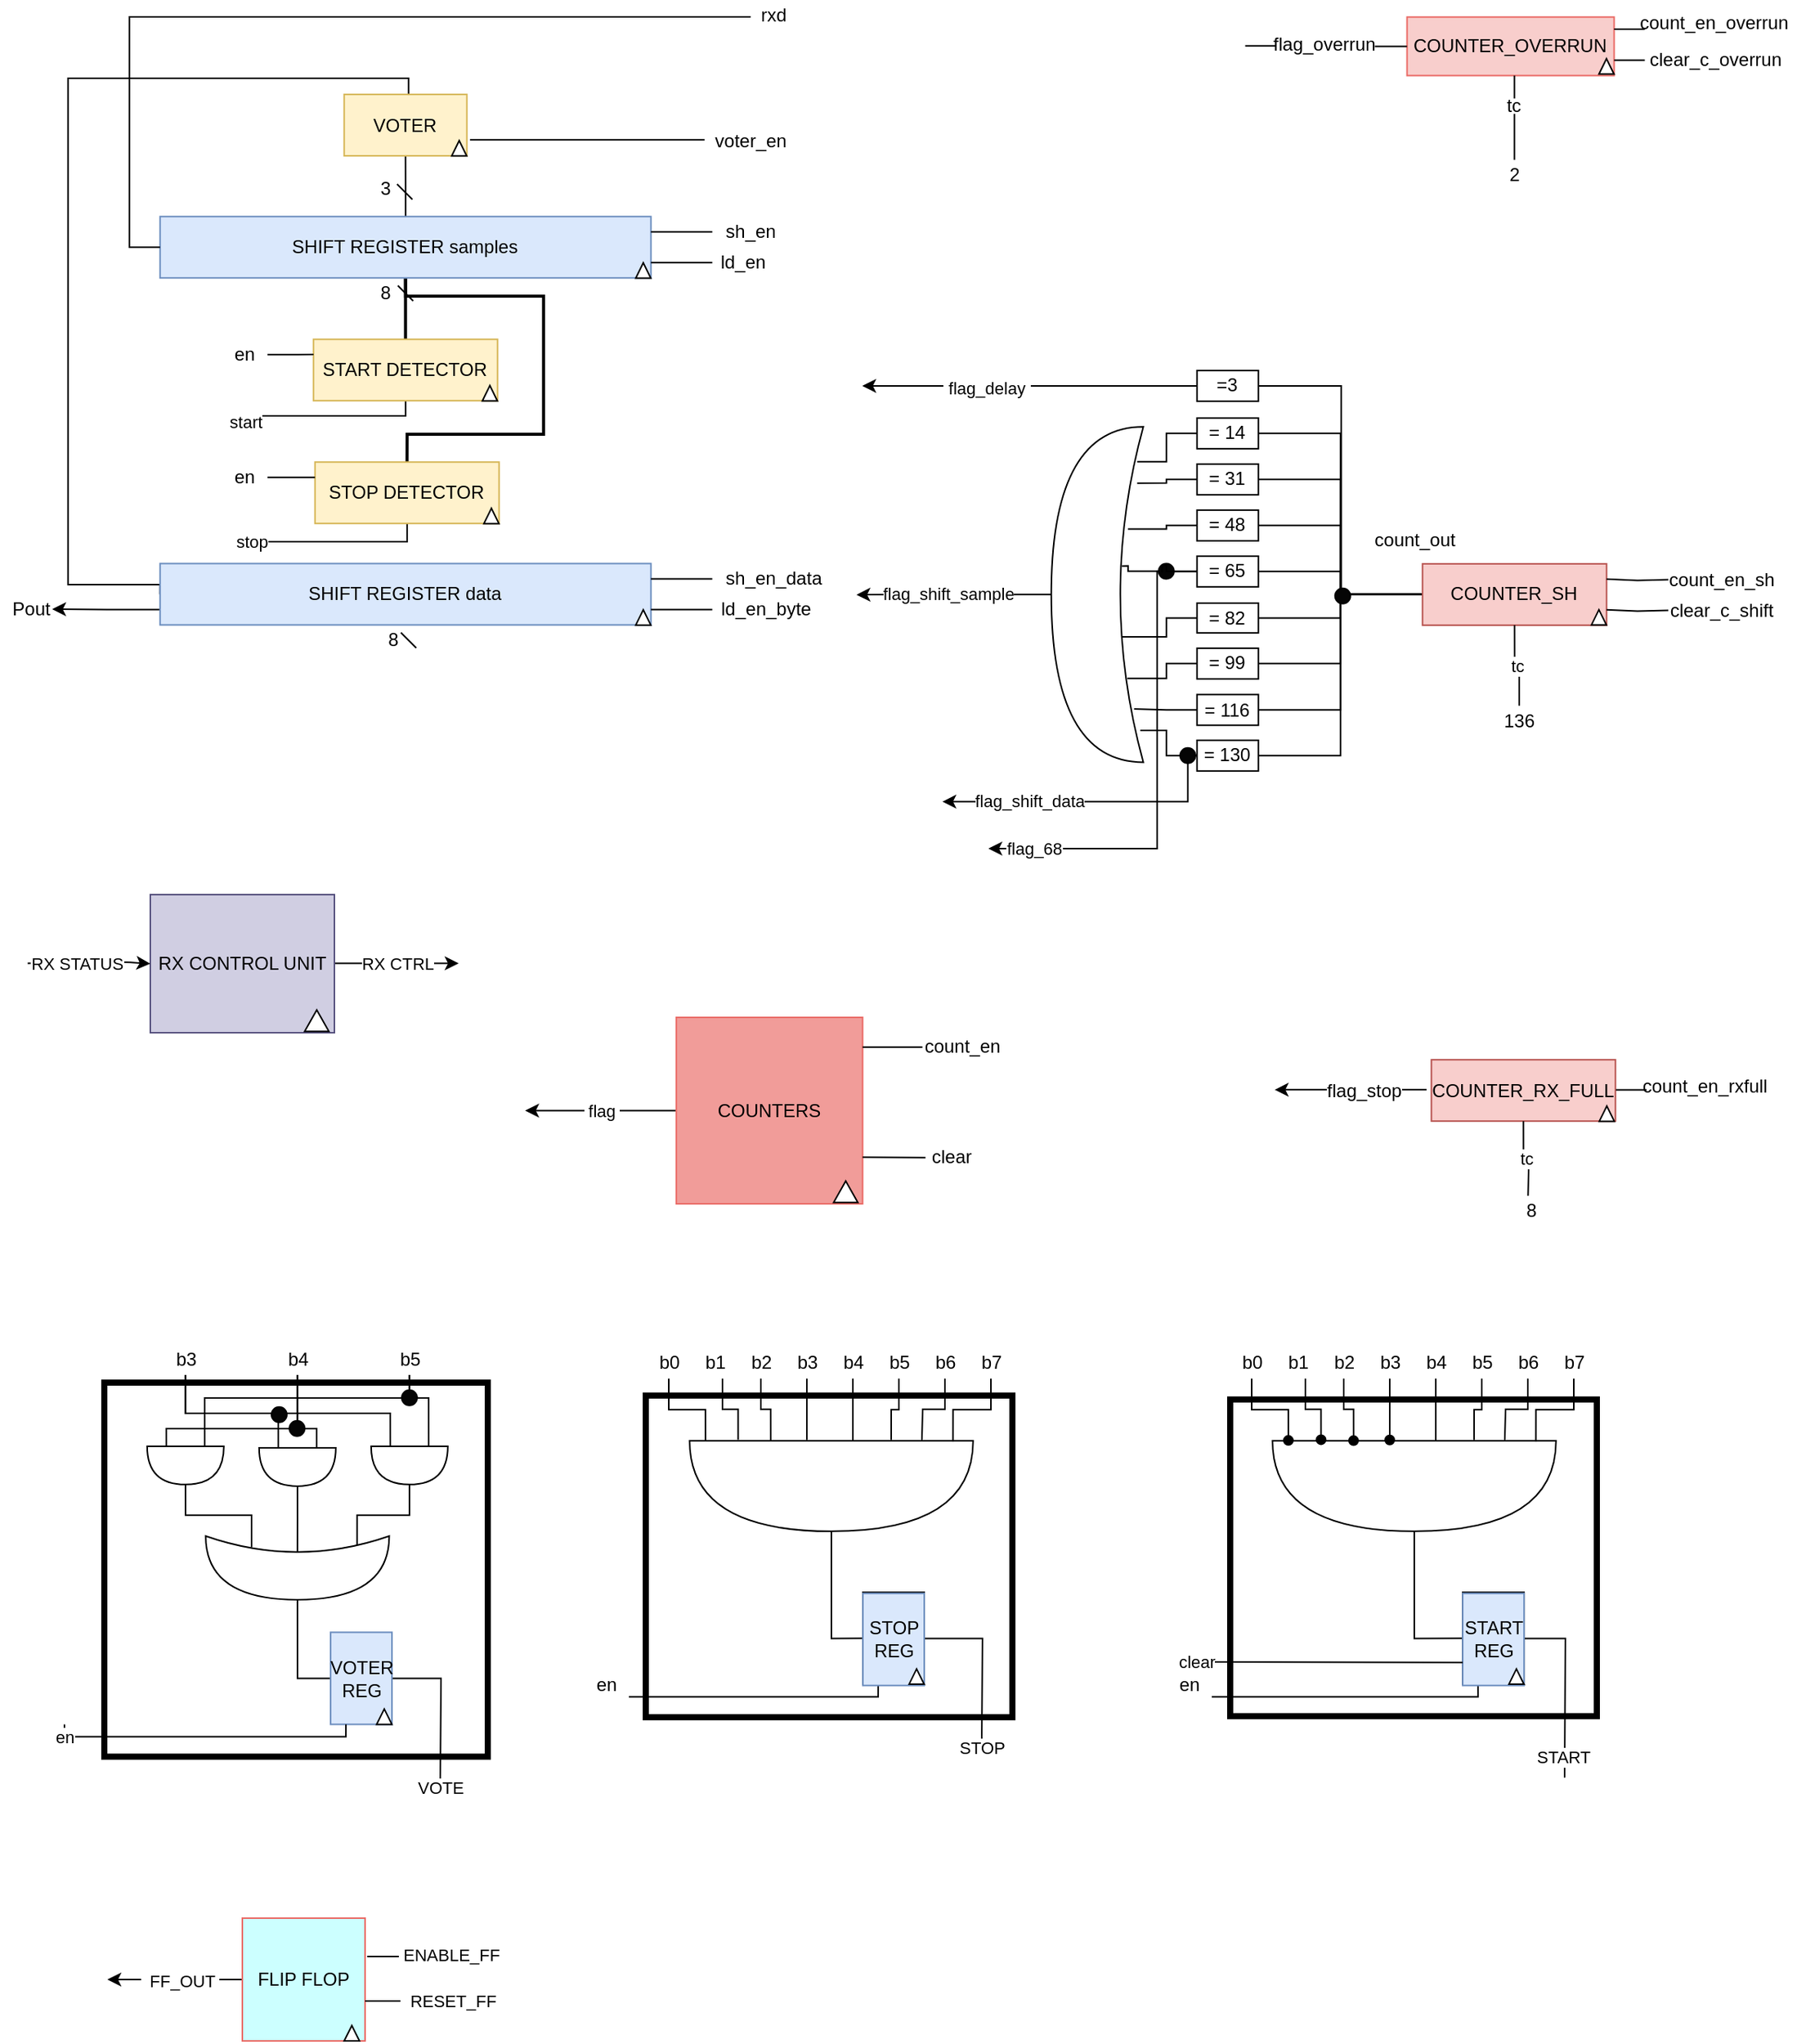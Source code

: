 <mxfile version="14.2.9" type="device"><diagram id="S4fYWXtu835OQgn1I5YK" name="Page-1"><mxGraphModel dx="1174" dy="484" grid="0" gridSize="10" guides="1" tooltips="1" connect="1" arrows="1" fold="1" page="1" pageScale="1" pageWidth="1169" pageHeight="827" math="0" shadow="0"><root><mxCell id="0"/><mxCell id="1" parent="0"/><mxCell id="RHRKbL2DitLfpEAMd2Nn-12" style="edgeStyle=orthogonalEdgeStyle;rounded=0;orthogonalLoop=1;jettySize=auto;html=1;exitX=0.5;exitY=1;exitDx=0;exitDy=0;entryX=0.5;entryY=0;entryDx=0;entryDy=0;endArrow=none;endFill=0;strokeWidth=2;" parent="1" source="EzJb_2AODaSsY35CWrnH-1" target="crs3VVtKYW3oaejAtJkh-16" edge="1"><mxGeometry relative="1" as="geometry"/></mxCell><mxCell id="RHRKbL2DitLfpEAMd2Nn-70" style="edgeStyle=orthogonalEdgeStyle;rounded=0;orthogonalLoop=1;jettySize=auto;html=1;entryX=0.5;entryY=1;entryDx=0;entryDy=0;endArrow=none;endFill=0;" parent="1" source="EzJb_2AODaSsY35CWrnH-1" target="UPPR47DDisOAXcnvOgVC-14" edge="1"><mxGeometry relative="1" as="geometry"/></mxCell><mxCell id="RHRKbL2DitLfpEAMd2Nn-118" style="edgeStyle=orthogonalEdgeStyle;rounded=0;orthogonalLoop=1;jettySize=auto;html=1;endArrow=none;endFill=0;exitX=0.5;exitY=1;exitDx=0;exitDy=0;entryX=0.5;entryY=0;entryDx=0;entryDy=0;strokeWidth=2;" parent="1" source="EzJb_2AODaSsY35CWrnH-1" target="RHRKbL2DitLfpEAMd2Nn-113" edge="1"><mxGeometry relative="1" as="geometry"><Array as="points"><mxPoint x="264.35" y="197"/><mxPoint x="354.35" y="197"/><mxPoint x="354.35" y="287"/><mxPoint x="265.35" y="287"/></Array></mxGeometry></mxCell><mxCell id="EzJb_2AODaSsY35CWrnH-1" value="SHIFT REGISTER samples" style="rounded=0;whiteSpace=wrap;html=1;fillColor=#dae8fc;strokeColor=#6c8ebf;" parent="1" vertex="1"><mxGeometry x="104.35" y="145.13" width="320" height="40" as="geometry"/></mxCell><mxCell id="RHRKbL2DitLfpEAMd2Nn-50" style="edgeStyle=orthogonalEdgeStyle;rounded=0;orthogonalLoop=1;jettySize=auto;html=1;entryX=1;entryY=0.5;entryDx=0;entryDy=0;endArrow=none;endFill=0;" parent="1" source="EzJb_2AODaSsY35CWrnH-27" target="EzJb_2AODaSsY35CWrnH-49" edge="1"><mxGeometry relative="1" as="geometry"/></mxCell><mxCell id="RHRKbL2DitLfpEAMd2Nn-55" style="edgeStyle=orthogonalEdgeStyle;rounded=0;orthogonalLoop=1;jettySize=auto;html=1;entryX=1;entryY=0.5;entryDx=0;entryDy=0;endArrow=none;endFill=0;" parent="1" source="EzJb_2AODaSsY35CWrnH-27" target="crs3VVtKYW3oaejAtJkh-29" edge="1"><mxGeometry relative="1" as="geometry"/></mxCell><mxCell id="RHRKbL2DitLfpEAMd2Nn-56" style="edgeStyle=orthogonalEdgeStyle;rounded=0;orthogonalLoop=1;jettySize=auto;html=1;entryX=1;entryY=0.5;entryDx=0;entryDy=0;endArrow=none;endFill=0;" parent="1" source="EzJb_2AODaSsY35CWrnH-27" target="UPPR47DDisOAXcnvOgVC-4" edge="1"><mxGeometry relative="1" as="geometry"/></mxCell><mxCell id="RHRKbL2DitLfpEAMd2Nn-57" style="edgeStyle=orthogonalEdgeStyle;rounded=0;orthogonalLoop=1;jettySize=auto;html=1;entryX=1;entryY=0.5;entryDx=0;entryDy=0;endArrow=none;endFill=0;" parent="1" source="EzJb_2AODaSsY35CWrnH-27" target="UPPR47DDisOAXcnvOgVC-6" edge="1"><mxGeometry relative="1" as="geometry"/></mxCell><mxCell id="RHRKbL2DitLfpEAMd2Nn-58" style="edgeStyle=orthogonalEdgeStyle;rounded=0;orthogonalLoop=1;jettySize=auto;html=1;entryX=1;entryY=0.5;entryDx=0;entryDy=0;endArrow=none;endFill=0;" parent="1" source="EzJb_2AODaSsY35CWrnH-27" target="RHRKbL2DitLfpEAMd2Nn-46" edge="1"><mxGeometry relative="1" as="geometry"/></mxCell><mxCell id="RHRKbL2DitLfpEAMd2Nn-59" style="edgeStyle=orthogonalEdgeStyle;rounded=0;orthogonalLoop=1;jettySize=auto;html=1;entryX=1;entryY=0.5;entryDx=0;entryDy=0;endArrow=none;endFill=0;" parent="1" source="EzJb_2AODaSsY35CWrnH-27" target="RHRKbL2DitLfpEAMd2Nn-47" edge="1"><mxGeometry relative="1" as="geometry"/></mxCell><mxCell id="RHRKbL2DitLfpEAMd2Nn-60" style="edgeStyle=orthogonalEdgeStyle;rounded=0;orthogonalLoop=1;jettySize=auto;html=1;entryX=1;entryY=0.5;entryDx=0;entryDy=0;endArrow=none;endFill=0;" parent="1" source="EzJb_2AODaSsY35CWrnH-27" target="RHRKbL2DitLfpEAMd2Nn-48" edge="1"><mxGeometry relative="1" as="geometry"/></mxCell><mxCell id="RHRKbL2DitLfpEAMd2Nn-61" style="edgeStyle=orthogonalEdgeStyle;rounded=0;orthogonalLoop=1;jettySize=auto;html=1;entryX=1;entryY=0.5;entryDx=0;entryDy=0;endArrow=none;endFill=0;" parent="1" source="EzJb_2AODaSsY35CWrnH-27" target="RHRKbL2DitLfpEAMd2Nn-49" edge="1"><mxGeometry relative="1" as="geometry"/></mxCell><mxCell id="kdZpu3k1iI1M9sDf4QP8-43" style="edgeStyle=orthogonalEdgeStyle;rounded=0;orthogonalLoop=1;jettySize=auto;html=1;exitX=0;exitY=0.5;exitDx=0;exitDy=0;endArrow=none;entryX=1;entryY=0.5;entryDx=0;entryDy=0;" parent="1" source="EzJb_2AODaSsY35CWrnH-27" target="kdZpu3k1iI1M9sDf4QP8-45" edge="1"><mxGeometry relative="1" as="geometry"><mxPoint x="840.35" y="254.45" as="targetPoint"/><Array as="points"><mxPoint x="874.35" y="391.45"/><mxPoint x="874.35" y="255.45"/></Array></mxGeometry></mxCell><mxCell id="EzJb_2AODaSsY35CWrnH-27" value="COUNTER_SH" style="rounded=0;whiteSpace=wrap;html=1;fillColor=#f8cecc;strokeColor=#b85450;" parent="1" vertex="1"><mxGeometry x="927.35" y="371.42" width="120" height="40" as="geometry"/></mxCell><mxCell id="wujRa81Mza8_L-a6n5G7-14" style="edgeStyle=orthogonalEdgeStyle;rounded=0;orthogonalLoop=1;jettySize=auto;html=1;entryX=0.067;entryY=0.896;entryDx=0;entryDy=0;entryPerimeter=0;endArrow=none;endFill=0;" parent="1" source="EzJb_2AODaSsY35CWrnH-49" target="wujRa81Mza8_L-a6n5G7-1" edge="1"><mxGeometry relative="1" as="geometry"/></mxCell><mxCell id="EzJb_2AODaSsY35CWrnH-49" value="= 14" style="rounded=0;whiteSpace=wrap;html=1;" parent="1" vertex="1"><mxGeometry x="780.35" y="276.42" width="40" height="20" as="geometry"/></mxCell><mxCell id="wujRa81Mza8_L-a6n5G7-9" style="edgeStyle=orthogonalEdgeStyle;rounded=0;orthogonalLoop=1;jettySize=auto;html=1;endArrow=none;endFill=0;" parent="1" source="crs3VVtKYW3oaejAtJkh-16" edge="1"><mxGeometry relative="1" as="geometry"><mxPoint x="154.35" y="275" as="targetPoint"/><Array as="points"><mxPoint x="264.35" y="275"/></Array></mxGeometry></mxCell><mxCell id="wujRa81Mza8_L-a6n5G7-13" value="start" style="edgeLabel;html=1;align=center;verticalAlign=middle;resizable=0;points=[];" parent="wujRa81Mza8_L-a6n5G7-9" vertex="1" connectable="0"><mxGeometry x="0.248" y="4" relative="1" as="geometry"><mxPoint x="-39.87" as="offset"/></mxGeometry></mxCell><mxCell id="crs3VVtKYW3oaejAtJkh-16" value="START DETECTOR" style="rounded=0;whiteSpace=wrap;html=1;fillColor=#fff2cc;strokeColor=#d6b656;" parent="1" vertex="1"><mxGeometry x="204.35" y="225.13" width="120" height="40" as="geometry"/></mxCell><mxCell id="wujRa81Mza8_L-a6n5G7-22" style="edgeStyle=orthogonalEdgeStyle;rounded=0;orthogonalLoop=1;jettySize=auto;html=1;entryX=0.067;entryY=0.832;entryDx=0;entryDy=0;entryPerimeter=0;endArrow=none;endFill=0;" parent="1" source="crs3VVtKYW3oaejAtJkh-29" target="wujRa81Mza8_L-a6n5G7-1" edge="1"><mxGeometry relative="1" as="geometry"/></mxCell><mxCell id="crs3VVtKYW3oaejAtJkh-29" value="= 31" style="rounded=0;whiteSpace=wrap;html=1;" parent="1" vertex="1"><mxGeometry x="780.35" y="306.42" width="40" height="20" as="geometry"/></mxCell><mxCell id="wujRa81Mza8_L-a6n5G7-23" style="edgeStyle=orthogonalEdgeStyle;rounded=0;orthogonalLoop=1;jettySize=auto;html=1;entryX=0.167;entryY=0.695;entryDx=0;entryDy=0;entryPerimeter=0;endArrow=none;endFill=0;" parent="1" source="UPPR47DDisOAXcnvOgVC-4" target="wujRa81Mza8_L-a6n5G7-1" edge="1"><mxGeometry relative="1" as="geometry"/></mxCell><mxCell id="UPPR47DDisOAXcnvOgVC-4" value="= 48" style="rounded=0;whiteSpace=wrap;html=1;" parent="1" vertex="1"><mxGeometry x="780.35" y="336.42" width="40" height="20" as="geometry"/></mxCell><mxCell id="wujRa81Mza8_L-a6n5G7-24" style="edgeStyle=orthogonalEdgeStyle;rounded=0;orthogonalLoop=1;jettySize=auto;html=1;entryX=0.233;entryY=0.585;entryDx=0;entryDy=0;entryPerimeter=0;endArrow=none;endFill=0;" parent="1" source="L7aabip-E4mEwhnxGkzP-7" target="wujRa81Mza8_L-a6n5G7-1" edge="1"><mxGeometry relative="1" as="geometry"><Array as="points"/></mxGeometry></mxCell><mxCell id="L7aabip-E4mEwhnxGkzP-6" value="flag_68" style="edgeStyle=orthogonalEdgeStyle;rounded=0;orthogonalLoop=1;jettySize=auto;html=1;" parent="1" source="UPPR47DDisOAXcnvOgVC-6" edge="1"><mxGeometry x="0.81" relative="1" as="geometry"><mxPoint x="644.35" y="556.976" as="targetPoint"/><Array as="points"><mxPoint x="754.35" y="376.42"/><mxPoint x="754.35" y="557.42"/></Array><mxPoint as="offset"/></mxGeometry></mxCell><mxCell id="UPPR47DDisOAXcnvOgVC-6" value="= 65" style="rounded=0;whiteSpace=wrap;html=1;" parent="1" vertex="1"><mxGeometry x="780.35" y="366.42" width="40" height="20" as="geometry"/></mxCell><mxCell id="RHRKbL2DitLfpEAMd2Nn-13" style="edgeStyle=orthogonalEdgeStyle;rounded=0;orthogonalLoop=1;jettySize=auto;html=1;entryX=0;entryY=0.5;entryDx=0;entryDy=0;endArrow=none;endFill=0;" parent="1" source="UPPR47DDisOAXcnvOgVC-14" target="UPPR47DDisOAXcnvOgVC-20" edge="1"><mxGeometry relative="1" as="geometry"><Array as="points"><mxPoint x="266.35" y="55"/><mxPoint x="44.35" y="55"/><mxPoint x="44.35" y="385"/></Array></mxGeometry></mxCell><mxCell id="UPPR47DDisOAXcnvOgVC-14" value="VOTER" style="rounded=0;whiteSpace=wrap;html=1;fillColor=#fff2cc;strokeColor=#d6b656;" parent="1" vertex="1"><mxGeometry x="224.35" y="65.55" width="80" height="40" as="geometry"/></mxCell><mxCell id="kdZpu3k1iI1M9sDf4QP8-35" style="edgeStyle=orthogonalEdgeStyle;rounded=0;orthogonalLoop=1;jettySize=auto;html=1;exitX=0;exitY=0.75;exitDx=0;exitDy=0;" parent="1" source="UPPR47DDisOAXcnvOgVC-20" edge="1"><mxGeometry relative="1" as="geometry"><mxPoint x="34" y="401" as="targetPoint"/></mxGeometry></mxCell><mxCell id="UPPR47DDisOAXcnvOgVC-20" value="SHIFT REGISTER data" style="rounded=0;whiteSpace=wrap;html=1;fillColor=#dae8fc;strokeColor=#6c8ebf;" parent="1" vertex="1"><mxGeometry x="104.35" y="371.24" width="320" height="40" as="geometry"/></mxCell><mxCell id="UPPR47DDisOAXcnvOgVC-36" value="Pout" style="text;html=1;align=center;verticalAlign=middle;resizable=0;points=[];autosize=1;" parent="1" vertex="1"><mxGeometry y="391.09" width="40" height="20" as="geometry"/></mxCell><mxCell id="RHRKbL2DitLfpEAMd2Nn-26" style="edgeStyle=orthogonalEdgeStyle;rounded=0;orthogonalLoop=1;jettySize=auto;html=1;entryX=0;entryY=0.5;entryDx=0;entryDy=0;endArrow=none;endFill=0;" parent="1" target="EzJb_2AODaSsY35CWrnH-1" edge="1"><mxGeometry relative="1" as="geometry"><Array as="points"><mxPoint x="84.35" y="15"/><mxPoint x="84.35" y="165"/></Array><mxPoint x="489.35" y="15" as="sourcePoint"/></mxGeometry></mxCell><mxCell id="UPPR47DDisOAXcnvOgVC-39" value="rxd" style="text;html=1;align=center;verticalAlign=middle;resizable=0;points=[];autosize=1;" parent="1" vertex="1"><mxGeometry x="489.35" y="4" width="30" height="20" as="geometry"/></mxCell><mxCell id="nKllNJIWQF2YU-FmXI6r-7" value="COUNTER_RX_FULL" style="rounded=0;whiteSpace=wrap;html=1;fillColor=#f8cecc;strokeColor=#b85450;" parent="1" vertex="1"><mxGeometry x="933.16" y="694.6" width="120" height="40" as="geometry"/></mxCell><mxCell id="RHRKbL2DitLfpEAMd2Nn-6" style="edgeStyle=orthogonalEdgeStyle;rounded=0;orthogonalLoop=1;jettySize=auto;html=1;endArrow=none;endFill=0;" parent="1" source="RHRKbL2DitLfpEAMd2Nn-5" edge="1"><mxGeometry relative="1" as="geometry"><mxPoint x="306.35" y="95.13" as="targetPoint"/><Array as="points"><mxPoint x="306.35" y="95.13"/></Array></mxGeometry></mxCell><mxCell id="RHRKbL2DitLfpEAMd2Nn-5" value="voter_en" style="text;html=1;align=center;verticalAlign=middle;resizable=0;points=[];autosize=1;" parent="1" vertex="1"><mxGeometry x="459.35" y="85.55" width="60" height="20" as="geometry"/></mxCell><mxCell id="RHRKbL2DitLfpEAMd2Nn-19" style="edgeStyle=orthogonalEdgeStyle;rounded=0;orthogonalLoop=1;jettySize=auto;html=1;entryX=1;entryY=0.75;entryDx=0;entryDy=0;endArrow=none;endFill=0;" parent="1" source="RHRKbL2DitLfpEAMd2Nn-15" target="EzJb_2AODaSsY35CWrnH-1" edge="1"><mxGeometry relative="1" as="geometry"/></mxCell><mxCell id="RHRKbL2DitLfpEAMd2Nn-15" value="ld_en" style="text;html=1;align=center;verticalAlign=middle;resizable=0;points=[];autosize=1;" parent="1" vertex="1"><mxGeometry x="464.35" y="165.13" width="40" height="20" as="geometry"/></mxCell><mxCell id="RHRKbL2DitLfpEAMd2Nn-24" style="edgeStyle=orthogonalEdgeStyle;rounded=0;orthogonalLoop=1;jettySize=auto;html=1;entryX=1;entryY=0.25;entryDx=0;entryDy=0;endArrow=none;endFill=0;" parent="1" source="RHRKbL2DitLfpEAMd2Nn-22" target="EzJb_2AODaSsY35CWrnH-1" edge="1"><mxGeometry relative="1" as="geometry"/></mxCell><mxCell id="RHRKbL2DitLfpEAMd2Nn-22" value="sh_en" style="text;html=1;align=center;verticalAlign=middle;resizable=0;points=[];autosize=1;" parent="1" vertex="1"><mxGeometry x="464.35" y="145.13" width="50" height="20" as="geometry"/></mxCell><mxCell id="RHRKbL2DitLfpEAMd2Nn-110" style="edgeStyle=orthogonalEdgeStyle;rounded=0;orthogonalLoop=1;jettySize=auto;html=1;entryX=1;entryY=0.25;entryDx=0;entryDy=0;endArrow=none;endFill=0;" parent="1" target="EzJb_2AODaSsY35CWrnH-27" edge="1"><mxGeometry relative="1" as="geometry"><mxPoint x="1087.63" y="381.766" as="sourcePoint"/></mxGeometry></mxCell><mxCell id="RHRKbL2DitLfpEAMd2Nn-27" value="count_en_sh" style="text;html=1;align=center;verticalAlign=middle;resizable=0;points=[];autosize=1;" parent="1" vertex="1"><mxGeometry x="1082.35" y="371.59" width="80" height="20" as="geometry"/></mxCell><mxCell id="RHRKbL2DitLfpEAMd2Nn-109" style="edgeStyle=orthogonalEdgeStyle;rounded=0;orthogonalLoop=1;jettySize=auto;html=1;entryX=1;entryY=0.75;entryDx=0;entryDy=0;endArrow=none;endFill=0;" parent="1" target="EzJb_2AODaSsY35CWrnH-27" edge="1"><mxGeometry relative="1" as="geometry"><mxPoint x="1087.63" y="401.766" as="sourcePoint"/></mxGeometry></mxCell><mxCell id="RHRKbL2DitLfpEAMd2Nn-28" value="clear_c_shift" style="text;html=1;align=center;verticalAlign=middle;resizable=0;points=[];autosize=1;" parent="1" vertex="1"><mxGeometry x="1082.35" y="391.59" width="80" height="20" as="geometry"/></mxCell><mxCell id="RHRKbL2DitLfpEAMd2Nn-43" style="edgeStyle=orthogonalEdgeStyle;rounded=0;orthogonalLoop=1;jettySize=auto;html=1;entryX=1;entryY=0.75;entryDx=0;entryDy=0;endArrow=none;endFill=0;" parent="1" source="RHRKbL2DitLfpEAMd2Nn-31" target="UPPR47DDisOAXcnvOgVC-20" edge="1"><mxGeometry relative="1" as="geometry"/></mxCell><mxCell id="RHRKbL2DitLfpEAMd2Nn-31" value="ld_en_byte" style="text;html=1;align=center;verticalAlign=middle;resizable=0;points=[];autosize=1;" parent="1" vertex="1"><mxGeometry x="464.35" y="391.24" width="70" height="20" as="geometry"/></mxCell><mxCell id="RHRKbL2DitLfpEAMd2Nn-42" style="edgeStyle=orthogonalEdgeStyle;rounded=0;orthogonalLoop=1;jettySize=auto;html=1;entryX=1;entryY=0.25;entryDx=0;entryDy=0;endArrow=none;endFill=0;" parent="1" source="RHRKbL2DitLfpEAMd2Nn-32" target="UPPR47DDisOAXcnvOgVC-20" edge="1"><mxGeometry relative="1" as="geometry"/></mxCell><mxCell id="RHRKbL2DitLfpEAMd2Nn-32" value="sh_en_data" style="text;html=1;align=center;verticalAlign=middle;resizable=0;points=[];autosize=1;" parent="1" vertex="1"><mxGeometry x="464.35" y="371.24" width="80" height="20" as="geometry"/></mxCell><mxCell id="RHRKbL2DitLfpEAMd2Nn-36" value="" style="triangle;whiteSpace=wrap;html=1;rotation=-90;" parent="1" vertex="1"><mxGeometry x="414.38" y="175.34" width="9.97" height="9.79" as="geometry"/></mxCell><mxCell id="RHRKbL2DitLfpEAMd2Nn-38" value="" style="triangle;whiteSpace=wrap;html=1;rotation=-90;" parent="1" vertex="1"><mxGeometry x="294.38" y="95.76" width="9.97" height="9.79" as="geometry"/></mxCell><mxCell id="RHRKbL2DitLfpEAMd2Nn-39" value="" style="triangle;whiteSpace=wrap;html=1;rotation=-90;" parent="1" vertex="1"><mxGeometry x="414.38" y="401.45" width="9.97" height="9.79" as="geometry"/></mxCell><mxCell id="RHRKbL2DitLfpEAMd2Nn-40" value="" style="triangle;whiteSpace=wrap;html=1;rotation=-90;" parent="1" vertex="1"><mxGeometry x="1037.38" y="401.42" width="9.97" height="9.79" as="geometry"/></mxCell><mxCell id="RHRKbL2DitLfpEAMd2Nn-41" value="" style="triangle;whiteSpace=wrap;html=1;rotation=-90;" parent="1" vertex="1"><mxGeometry x="1042.53" y="724.81" width="9.97" height="9.79" as="geometry"/></mxCell><mxCell id="wujRa81Mza8_L-a6n5G7-28" style="edgeStyle=orthogonalEdgeStyle;rounded=0;orthogonalLoop=1;jettySize=auto;html=1;entryX=0.233;entryY=0.374;entryDx=0;entryDy=0;entryPerimeter=0;endArrow=none;endFill=0;" parent="1" source="RHRKbL2DitLfpEAMd2Nn-46" target="wujRa81Mza8_L-a6n5G7-1" edge="1"><mxGeometry relative="1" as="geometry"/></mxCell><mxCell id="RHRKbL2DitLfpEAMd2Nn-46" value="= 82" style="rounded=0;whiteSpace=wrap;html=1;" parent="1" vertex="1"><mxGeometry x="780.35" y="397.05" width="40" height="19.37" as="geometry"/></mxCell><mxCell id="wujRa81Mza8_L-a6n5G7-27" style="edgeStyle=orthogonalEdgeStyle;rounded=0;orthogonalLoop=1;jettySize=auto;html=1;entryX=0.175;entryY=0.25;entryDx=0;entryDy=0;entryPerimeter=0;endArrow=none;endFill=0;" parent="1" source="RHRKbL2DitLfpEAMd2Nn-47" target="wujRa81Mza8_L-a6n5G7-1" edge="1"><mxGeometry relative="1" as="geometry"/></mxCell><mxCell id="RHRKbL2DitLfpEAMd2Nn-47" value="= 99" style="rounded=0;whiteSpace=wrap;html=1;" parent="1" vertex="1"><mxGeometry x="780.35" y="426.42" width="40" height="20" as="geometry"/></mxCell><mxCell id="wujRa81Mza8_L-a6n5G7-26" style="edgeStyle=orthogonalEdgeStyle;rounded=0;orthogonalLoop=1;jettySize=auto;html=1;entryX=0.1;entryY=0.159;entryDx=0;entryDy=0;entryPerimeter=0;endArrow=none;endFill=0;" parent="1" source="RHRKbL2DitLfpEAMd2Nn-48" target="wujRa81Mza8_L-a6n5G7-1" edge="1"><mxGeometry relative="1" as="geometry"/></mxCell><mxCell id="RHRKbL2DitLfpEAMd2Nn-48" value="= 116" style="rounded=0;whiteSpace=wrap;html=1;" parent="1" vertex="1"><mxGeometry x="780.35" y="456.63" width="40" height="20" as="geometry"/></mxCell><mxCell id="wujRa81Mza8_L-a6n5G7-25" style="edgeStyle=orthogonalEdgeStyle;rounded=0;orthogonalLoop=1;jettySize=auto;html=1;entryX=0.033;entryY=0.095;entryDx=0;entryDy=0;entryPerimeter=0;endArrow=none;endFill=0;" parent="1" source="RHRKbL2DitLfpEAMd2Nn-49" target="wujRa81Mza8_L-a6n5G7-1" edge="1"><mxGeometry relative="1" as="geometry"/></mxCell><mxCell id="Q8k3sArKD3jvTUDeqq7h-2" value="flag_shift_data" style="edgeStyle=orthogonalEdgeStyle;rounded=0;orthogonalLoop=1;jettySize=auto;html=1;exitX=0;exitY=0.5;exitDx=0;exitDy=0;" parent="1" source="RHRKbL2DitLfpEAMd2Nn-49" edge="1"><mxGeometry x="0.417" relative="1" as="geometry"><mxPoint x="614.35" y="526.42" as="targetPoint"/><Array as="points"><mxPoint x="774.35" y="496.42"/><mxPoint x="774.35" y="526.42"/><mxPoint x="624.35" y="526.42"/></Array><mxPoint as="offset"/></mxGeometry></mxCell><mxCell id="RHRKbL2DitLfpEAMd2Nn-49" value="= 130" style="rounded=0;whiteSpace=wrap;html=1;" parent="1" vertex="1"><mxGeometry x="780.35" y="486.42" width="40" height="20" as="geometry"/></mxCell><mxCell id="RHRKbL2DitLfpEAMd2Nn-66" value="" style="endArrow=none;html=1;" parent="1" edge="1"><mxGeometry width="50" height="50" relative="1" as="geometry"><mxPoint x="261.35" y="416.24" as="sourcePoint"/><mxPoint x="271.35" y="426.24" as="targetPoint"/><Array as="points"/></mxGeometry></mxCell><mxCell id="RHRKbL2DitLfpEAMd2Nn-68" value="8" style="text;html=1;align=center;verticalAlign=middle;resizable=0;points=[];autosize=1;" parent="1" vertex="1"><mxGeometry x="246.35" y="411.24" width="20" height="20" as="geometry"/></mxCell><mxCell id="RHRKbL2DitLfpEAMd2Nn-71" value="count_out" style="text;html=1;align=center;verticalAlign=middle;resizable=0;points=[];autosize=1;" parent="1" vertex="1"><mxGeometry x="887.35" y="346.42" width="70" height="20" as="geometry"/></mxCell><mxCell id="wujRa81Mza8_L-a6n5G7-12" value="stop" style="edgeStyle=orthogonalEdgeStyle;rounded=0;orthogonalLoop=1;jettySize=auto;html=1;endArrow=none;endFill=0;" parent="1" source="RHRKbL2DitLfpEAMd2Nn-113" edge="1"><mxGeometry x="1" relative="1" as="geometry"><mxPoint x="164.35" y="357" as="targetPoint"/><Array as="points"><mxPoint x="265.35" y="357"/></Array><mxPoint as="offset"/></mxGeometry></mxCell><mxCell id="RHRKbL2DitLfpEAMd2Nn-113" value="STOP DETECTOR" style="rounded=0;whiteSpace=wrap;html=1;fillColor=#fff2cc;strokeColor=#d6b656;" parent="1" vertex="1"><mxGeometry x="205.35" y="305.12" width="120" height="40" as="geometry"/></mxCell><mxCell id="RHRKbL2DitLfpEAMd2Nn-137" value="" style="endArrow=none;html=1;" parent="1" edge="1"><mxGeometry width="50" height="50" relative="1" as="geometry"><mxPoint x="259.35" y="190.13" as="sourcePoint"/><mxPoint x="269.35" y="200.13" as="targetPoint"/><Array as="points"/></mxGeometry></mxCell><mxCell id="RHRKbL2DitLfpEAMd2Nn-138" value="8" style="text;html=1;align=center;verticalAlign=middle;resizable=0;points=[];autosize=1;" parent="1" vertex="1"><mxGeometry x="241.35" y="185.13" width="20" height="20" as="geometry"/></mxCell><mxCell id="RHRKbL2DitLfpEAMd2Nn-139" value="" style="endArrow=none;html=1;" parent="1" edge="1"><mxGeometry width="50" height="50" relative="1" as="geometry"><mxPoint x="258.85" y="124" as="sourcePoint"/><mxPoint x="268.85" y="134.0" as="targetPoint"/><Array as="points"/></mxGeometry></mxCell><mxCell id="RHRKbL2DitLfpEAMd2Nn-140" value="3" style="text;html=1;align=center;verticalAlign=middle;resizable=0;points=[];autosize=1;" parent="1" vertex="1"><mxGeometry x="241.35" y="117" width="20" height="20" as="geometry"/></mxCell><mxCell id="1sBniW0PQ9mNnDQjFQEx-6" style="edgeStyle=orthogonalEdgeStyle;rounded=0;orthogonalLoop=1;jettySize=auto;html=1;entryX=0;entryY=0.5;entryDx=0;entryDy=0;endArrow=none;endFill=0;strokeWidth=1;" parent="1" source="RHRKbL2DitLfpEAMd2Nn-141" target="1sBniW0PQ9mNnDQjFQEx-1" edge="1"><mxGeometry relative="1" as="geometry"/></mxCell><mxCell id="RHRKbL2DitLfpEAMd2Nn-141" value="" style="shape=or;whiteSpace=wrap;html=1;rounded=0;glass=0;sketch=0;strokeColor=#000000;strokeWidth=1;fillColor=#ffffff;gradientColor=none;rotation=90;" parent="1" vertex="1"><mxGeometry x="892.48" y="880" width="59" height="184.81" as="geometry"/></mxCell><mxCell id="RHRKbL2DitLfpEAMd2Nn-166" style="edgeStyle=orthogonalEdgeStyle;rounded=0;orthogonalLoop=1;jettySize=auto;html=1;entryX=-0.004;entryY=0.944;entryDx=0;entryDy=0;entryPerimeter=0;endArrow=oval;endFill=1;strokeWidth=1;" parent="1" source="RHRKbL2DitLfpEAMd2Nn-142" target="RHRKbL2DitLfpEAMd2Nn-141" edge="1"><mxGeometry relative="1" as="geometry"/></mxCell><mxCell id="RHRKbL2DitLfpEAMd2Nn-142" value="b0" style="text;html=1;align=center;verticalAlign=middle;resizable=0;points=[];autosize=1;" parent="1" vertex="1"><mxGeometry x="801" y="882.36" width="30" height="20" as="geometry"/></mxCell><mxCell id="RHRKbL2DitLfpEAMd2Nn-165" style="edgeStyle=orthogonalEdgeStyle;rounded=0;orthogonalLoop=1;jettySize=auto;html=1;entryX=0.005;entryY=0.845;entryDx=0;entryDy=0;entryPerimeter=0;endArrow=oval;endFill=1;strokeWidth=1;" parent="1" source="RHRKbL2DitLfpEAMd2Nn-143" edge="1"><mxGeometry relative="1" as="geometry"><mxPoint x="849" y="901.36" as="sourcePoint"/><mxPoint x="861.221" y="942.2" as="targetPoint"/><Array as="points"><mxPoint x="851" y="922.36"/><mxPoint x="861" y="922.36"/></Array></mxGeometry></mxCell><mxCell id="RHRKbL2DitLfpEAMd2Nn-143" value="b1" style="text;html=1;align=center;verticalAlign=middle;resizable=0;points=[];autosize=1;" parent="1" vertex="1"><mxGeometry x="831" y="882.36" width="30" height="20" as="geometry"/></mxCell><mxCell id="RHRKbL2DitLfpEAMd2Nn-155" style="edgeStyle=orthogonalEdgeStyle;rounded=0;orthogonalLoop=1;jettySize=auto;html=1;entryX=0.015;entryY=0.714;entryDx=0;entryDy=0;entryPerimeter=0;endArrow=oval;endFill=1;strokeWidth=1;" parent="1" source="RHRKbL2DitLfpEAMd2Nn-144" edge="1"><mxGeometry relative="1" as="geometry"><mxPoint x="876" y="901.36" as="sourcePoint"/><mxPoint x="882.431" y="942.79" as="targetPoint"/><Array as="points"><mxPoint x="876" y="922.36"/><mxPoint x="882" y="922.36"/></Array></mxGeometry></mxCell><mxCell id="RHRKbL2DitLfpEAMd2Nn-144" value="b2" style="text;html=1;align=center;verticalAlign=middle;resizable=0;points=[];autosize=1;" parent="1" vertex="1"><mxGeometry x="861" y="882.36" width="30" height="20" as="geometry"/></mxCell><mxCell id="RHRKbL2DitLfpEAMd2Nn-161" style="edgeStyle=orthogonalEdgeStyle;rounded=0;orthogonalLoop=1;jettySize=auto;html=1;endArrow=oval;endFill=1;strokeWidth=1;" parent="1" source="RHRKbL2DitLfpEAMd2Nn-145" edge="1"><mxGeometry relative="1" as="geometry"><mxPoint x="906" y="942.36" as="targetPoint"/></mxGeometry></mxCell><mxCell id="RHRKbL2DitLfpEAMd2Nn-145" value="b3" style="text;html=1;align=center;verticalAlign=middle;resizable=0;points=[];autosize=1;" parent="1" vertex="1"><mxGeometry x="891" y="882.36" width="30" height="20" as="geometry"/></mxCell><mxCell id="RHRKbL2DitLfpEAMd2Nn-162" style="edgeStyle=orthogonalEdgeStyle;rounded=0;orthogonalLoop=1;jettySize=auto;html=1;entryX=-0.006;entryY=0.424;entryDx=0;entryDy=0;entryPerimeter=0;endArrow=none;endFill=0;strokeWidth=1;" parent="1" source="RHRKbL2DitLfpEAMd2Nn-146" target="RHRKbL2DitLfpEAMd2Nn-141" edge="1"><mxGeometry relative="1" as="geometry"/></mxCell><mxCell id="RHRKbL2DitLfpEAMd2Nn-146" value="b4" style="text;html=1;align=center;verticalAlign=middle;resizable=0;points=[];autosize=1;" parent="1" vertex="1"><mxGeometry x="921" y="882.36" width="30" height="20" as="geometry"/></mxCell><mxCell id="RHRKbL2DitLfpEAMd2Nn-167" style="edgeStyle=orthogonalEdgeStyle;rounded=0;orthogonalLoop=1;jettySize=auto;html=1;entryX=-0.009;entryY=0.289;entryDx=0;entryDy=0;entryPerimeter=0;startArrow=none;startFill=0;endArrow=none;endFill=0;strokeWidth=1;" parent="1" source="RHRKbL2DitLfpEAMd2Nn-148" target="RHRKbL2DitLfpEAMd2Nn-141" edge="1"><mxGeometry relative="1" as="geometry"/></mxCell><mxCell id="RHRKbL2DitLfpEAMd2Nn-148" value="b5" style="text;html=1;align=center;verticalAlign=middle;resizable=0;points=[];autosize=1;" parent="1" vertex="1"><mxGeometry x="951" y="882.36" width="30" height="20" as="geometry"/></mxCell><mxCell id="RHRKbL2DitLfpEAMd2Nn-169" style="edgeStyle=orthogonalEdgeStyle;rounded=0;orthogonalLoop=1;jettySize=auto;html=1;startArrow=none;startFill=0;endArrow=none;endFill=0;strokeWidth=1;" parent="1" source="RHRKbL2DitLfpEAMd2Nn-149" edge="1"><mxGeometry relative="1" as="geometry"><mxPoint x="981" y="942.36" as="targetPoint"/></mxGeometry></mxCell><mxCell id="RHRKbL2DitLfpEAMd2Nn-149" value="b6" style="text;html=1;align=center;verticalAlign=middle;resizable=0;points=[];autosize=1;" parent="1" vertex="1"><mxGeometry x="981" y="882.36" width="30" height="20" as="geometry"/></mxCell><mxCell id="RHRKbL2DitLfpEAMd2Nn-160" style="edgeStyle=orthogonalEdgeStyle;rounded=0;orthogonalLoop=1;jettySize=auto;html=1;entryX=0.007;entryY=0.071;entryDx=0;entryDy=0;entryPerimeter=0;endArrow=none;endFill=0;strokeWidth=1;" parent="1" source="RHRKbL2DitLfpEAMd2Nn-150" target="RHRKbL2DitLfpEAMd2Nn-141" edge="1"><mxGeometry relative="1" as="geometry"/></mxCell><mxCell id="RHRKbL2DitLfpEAMd2Nn-150" value="b7" style="text;html=1;align=center;verticalAlign=middle;resizable=0;points=[];autosize=1;" parent="1" vertex="1"><mxGeometry x="1011" y="882.36" width="30" height="20" as="geometry"/></mxCell><mxCell id="1sBniW0PQ9mNnDQjFQEx-11" style="edgeStyle=orthogonalEdgeStyle;rounded=0;orthogonalLoop=1;jettySize=auto;html=1;entryX=0;entryY=0.5;entryDx=0;entryDy=0;endArrow=none;endFill=0;strokeWidth=1;" parent="1" source="RHRKbL2DitLfpEAMd2Nn-171" target="1sBniW0PQ9mNnDQjFQEx-7" edge="1"><mxGeometry relative="1" as="geometry"/></mxCell><mxCell id="RHRKbL2DitLfpEAMd2Nn-171" value="" style="shape=or;whiteSpace=wrap;html=1;rounded=0;glass=0;sketch=0;strokeColor=#000000;strokeWidth=1;fillColor=#ffffff;gradientColor=none;rotation=90;" parent="1" vertex="1"><mxGeometry x="512.48" y="880" width="59" height="184.81" as="geometry"/></mxCell><mxCell id="RHRKbL2DitLfpEAMd2Nn-172" style="edgeStyle=orthogonalEdgeStyle;rounded=0;orthogonalLoop=1;jettySize=auto;html=1;entryX=-0.004;entryY=0.944;entryDx=0;entryDy=0;entryPerimeter=0;endArrow=none;endFill=0;strokeWidth=1;" parent="1" source="RHRKbL2DitLfpEAMd2Nn-173" target="RHRKbL2DitLfpEAMd2Nn-171" edge="1"><mxGeometry relative="1" as="geometry"/></mxCell><mxCell id="RHRKbL2DitLfpEAMd2Nn-173" value="b0" style="text;html=1;align=center;verticalAlign=middle;resizable=0;points=[];autosize=1;" parent="1" vertex="1"><mxGeometry x="421" y="882.36" width="30" height="20" as="geometry"/></mxCell><mxCell id="RHRKbL2DitLfpEAMd2Nn-174" style="edgeStyle=orthogonalEdgeStyle;rounded=0;orthogonalLoop=1;jettySize=auto;html=1;entryX=0.005;entryY=0.845;entryDx=0;entryDy=0;entryPerimeter=0;endArrow=none;endFill=0;strokeWidth=1;" parent="1" source="RHRKbL2DitLfpEAMd2Nn-175" edge="1"><mxGeometry relative="1" as="geometry"><mxPoint x="469" y="901.36" as="sourcePoint"/><mxPoint x="481.221" y="942.2" as="targetPoint"/><Array as="points"><mxPoint x="471" y="922.36"/><mxPoint x="481" y="922.36"/></Array></mxGeometry></mxCell><mxCell id="RHRKbL2DitLfpEAMd2Nn-175" value="b1" style="text;html=1;align=center;verticalAlign=middle;resizable=0;points=[];autosize=1;" parent="1" vertex="1"><mxGeometry x="451" y="882.36" width="30" height="20" as="geometry"/></mxCell><mxCell id="RHRKbL2DitLfpEAMd2Nn-176" style="edgeStyle=orthogonalEdgeStyle;rounded=0;orthogonalLoop=1;jettySize=auto;html=1;entryX=0.015;entryY=0.714;entryDx=0;entryDy=0;entryPerimeter=0;endArrow=none;endFill=0;strokeWidth=1;" parent="1" source="RHRKbL2DitLfpEAMd2Nn-177" edge="1"><mxGeometry relative="1" as="geometry"><mxPoint x="496" y="901.36" as="sourcePoint"/><mxPoint x="502.431" y="942.79" as="targetPoint"/><Array as="points"><mxPoint x="496" y="922.36"/><mxPoint x="502" y="922.36"/></Array></mxGeometry></mxCell><mxCell id="RHRKbL2DitLfpEAMd2Nn-177" value="b2" style="text;html=1;align=center;verticalAlign=middle;resizable=0;points=[];autosize=1;" parent="1" vertex="1"><mxGeometry x="481" y="882.36" width="30" height="20" as="geometry"/></mxCell><mxCell id="RHRKbL2DitLfpEAMd2Nn-178" style="edgeStyle=orthogonalEdgeStyle;rounded=0;orthogonalLoop=1;jettySize=auto;html=1;endArrow=none;endFill=0;strokeWidth=1;" parent="1" source="RHRKbL2DitLfpEAMd2Nn-179" edge="1"><mxGeometry relative="1" as="geometry"><mxPoint x="526" y="942.36" as="targetPoint"/></mxGeometry></mxCell><mxCell id="RHRKbL2DitLfpEAMd2Nn-179" value="b3" style="text;html=1;align=center;verticalAlign=middle;resizable=0;points=[];autosize=1;" parent="1" vertex="1"><mxGeometry x="511" y="882.36" width="30" height="20" as="geometry"/></mxCell><mxCell id="RHRKbL2DitLfpEAMd2Nn-180" style="edgeStyle=orthogonalEdgeStyle;rounded=0;orthogonalLoop=1;jettySize=auto;html=1;entryX=-0.006;entryY=0.424;entryDx=0;entryDy=0;entryPerimeter=0;endArrow=none;endFill=0;strokeWidth=1;" parent="1" source="RHRKbL2DitLfpEAMd2Nn-181" target="RHRKbL2DitLfpEAMd2Nn-171" edge="1"><mxGeometry relative="1" as="geometry"/></mxCell><mxCell id="RHRKbL2DitLfpEAMd2Nn-181" value="b4" style="text;html=1;align=center;verticalAlign=middle;resizable=0;points=[];autosize=1;" parent="1" vertex="1"><mxGeometry x="541" y="882.36" width="30" height="20" as="geometry"/></mxCell><mxCell id="RHRKbL2DitLfpEAMd2Nn-182" style="edgeStyle=orthogonalEdgeStyle;rounded=0;orthogonalLoop=1;jettySize=auto;html=1;entryX=-0.009;entryY=0.289;entryDx=0;entryDy=0;entryPerimeter=0;startArrow=none;startFill=0;endArrow=none;endFill=0;strokeWidth=1;" parent="1" source="RHRKbL2DitLfpEAMd2Nn-183" target="RHRKbL2DitLfpEAMd2Nn-171" edge="1"><mxGeometry relative="1" as="geometry"/></mxCell><mxCell id="RHRKbL2DitLfpEAMd2Nn-183" value="b5" style="text;html=1;align=center;verticalAlign=middle;resizable=0;points=[];autosize=1;" parent="1" vertex="1"><mxGeometry x="571" y="882.36" width="30" height="20" as="geometry"/></mxCell><mxCell id="RHRKbL2DitLfpEAMd2Nn-184" style="edgeStyle=orthogonalEdgeStyle;rounded=0;orthogonalLoop=1;jettySize=auto;html=1;startArrow=none;startFill=0;endArrow=none;endFill=0;strokeWidth=1;" parent="1" source="RHRKbL2DitLfpEAMd2Nn-185" edge="1"><mxGeometry relative="1" as="geometry"><mxPoint x="601" y="942.36" as="targetPoint"/></mxGeometry></mxCell><mxCell id="RHRKbL2DitLfpEAMd2Nn-185" value="b6" style="text;html=1;align=center;verticalAlign=middle;resizable=0;points=[];autosize=1;" parent="1" vertex="1"><mxGeometry x="601" y="882.36" width="30" height="20" as="geometry"/></mxCell><mxCell id="RHRKbL2DitLfpEAMd2Nn-186" style="edgeStyle=orthogonalEdgeStyle;rounded=0;orthogonalLoop=1;jettySize=auto;html=1;entryX=0.007;entryY=0.071;entryDx=0;entryDy=0;entryPerimeter=0;endArrow=none;endFill=0;strokeWidth=1;" parent="1" source="RHRKbL2DitLfpEAMd2Nn-187" target="RHRKbL2DitLfpEAMd2Nn-171" edge="1"><mxGeometry relative="1" as="geometry"/></mxCell><mxCell id="RHRKbL2DitLfpEAMd2Nn-187" value="b7" style="text;html=1;align=center;verticalAlign=middle;resizable=0;points=[];autosize=1;" parent="1" vertex="1"><mxGeometry x="631" y="882.36" width="30" height="20" as="geometry"/></mxCell><mxCell id="RHRKbL2DitLfpEAMd2Nn-190" value="" style="rounded=0;whiteSpace=wrap;html=1;glass=0;sketch=0;strokeWidth=4;fillColor=none;" parent="1" vertex="1"><mxGeometry x="802" y="916.01" width="239" height="206.35" as="geometry"/></mxCell><mxCell id="RHRKbL2DitLfpEAMd2Nn-191" value="" style="rounded=0;whiteSpace=wrap;html=1;glass=0;sketch=0;strokeWidth=4;fillColor=none;" parent="1" vertex="1"><mxGeometry x="421" y="913.43" width="239" height="209.64" as="geometry"/></mxCell><mxCell id="RHRKbL2DitLfpEAMd2Nn-216" style="edgeStyle=orthogonalEdgeStyle;rounded=0;orthogonalLoop=1;jettySize=auto;html=1;entryX=0.175;entryY=0.75;entryDx=0;entryDy=0;entryPerimeter=0;startArrow=none;startFill=0;endArrow=none;endFill=0;strokeWidth=1;" parent="1" source="RHRKbL2DitLfpEAMd2Nn-193" target="RHRKbL2DitLfpEAMd2Nn-215" edge="1"><mxGeometry relative="1" as="geometry"/></mxCell><mxCell id="RHRKbL2DitLfpEAMd2Nn-193" value="" style="shape=or;whiteSpace=wrap;html=1;rounded=0;glass=0;sketch=0;strokeColor=#000000;strokeWidth=1;fillColor=#ffffff;gradientColor=none;rotation=90;" parent="1" vertex="1"><mxGeometry x="108.46" y="933.92" width="24.93" height="50" as="geometry"/></mxCell><mxCell id="RHRKbL2DitLfpEAMd2Nn-240" style="edgeStyle=orthogonalEdgeStyle;rounded=0;orthogonalLoop=1;jettySize=auto;html=1;entryX=0;entryY=0.75;entryDx=0;entryDy=0;entryPerimeter=0;startArrow=none;startFill=0;endArrow=none;endFill=0;strokeWidth=1;" parent="1" source="RHRKbL2DitLfpEAMd2Nn-201" target="RHRKbL2DitLfpEAMd2Nn-213" edge="1"><mxGeometry relative="1" as="geometry"><Array as="points"><mxPoint x="121.47" y="925"/><mxPoint x="181.47" y="925"/></Array></mxGeometry></mxCell><mxCell id="RHRKbL2DitLfpEAMd2Nn-241" style="edgeStyle=orthogonalEdgeStyle;rounded=0;orthogonalLoop=1;jettySize=auto;html=1;entryX=0;entryY=0.75;entryDx=0;entryDy=0;entryPerimeter=0;startArrow=none;startFill=0;endArrow=none;endFill=0;strokeWidth=1;" parent="1" source="RHRKbL2DitLfpEAMd2Nn-201" target="RHRKbL2DitLfpEAMd2Nn-214" edge="1"><mxGeometry relative="1" as="geometry"><Array as="points"><mxPoint x="121.47" y="925"/><mxPoint x="254.47" y="925"/></Array></mxGeometry></mxCell><mxCell id="RHRKbL2DitLfpEAMd2Nn-201" value="b3" style="text;html=1;align=center;verticalAlign=middle;resizable=0;points=[];autosize=1;" parent="1" vertex="1"><mxGeometry x="105.92" y="880" width="30" height="20" as="geometry"/></mxCell><mxCell id="RHRKbL2DitLfpEAMd2Nn-242" style="edgeStyle=orthogonalEdgeStyle;rounded=0;orthogonalLoop=1;jettySize=auto;html=1;entryX=0;entryY=0.75;entryDx=0;entryDy=0;entryPerimeter=0;startArrow=none;startFill=0;endArrow=none;endFill=0;strokeWidth=1;" parent="1" source="RHRKbL2DitLfpEAMd2Nn-203" target="RHRKbL2DitLfpEAMd2Nn-193" edge="1"><mxGeometry relative="1" as="geometry"><Array as="points"><mxPoint x="193.47" y="935"/><mxPoint x="108.47" y="935"/></Array></mxGeometry></mxCell><mxCell id="RHRKbL2DitLfpEAMd2Nn-243" style="edgeStyle=orthogonalEdgeStyle;rounded=0;orthogonalLoop=1;jettySize=auto;html=1;entryX=0;entryY=0.25;entryDx=0;entryDy=0;entryPerimeter=0;startArrow=none;startFill=0;endArrow=none;endFill=0;strokeWidth=1;" parent="1" source="RHRKbL2DitLfpEAMd2Nn-203" target="RHRKbL2DitLfpEAMd2Nn-213" edge="1"><mxGeometry relative="1" as="geometry"><Array as="points"><mxPoint x="193.47" y="935"/><mxPoint x="206.47" y="935"/></Array></mxGeometry></mxCell><mxCell id="RHRKbL2DitLfpEAMd2Nn-203" value="b4" style="text;html=1;align=center;verticalAlign=middle;resizable=0;points=[];autosize=1;" parent="1" vertex="1"><mxGeometry x="178.92" y="880" width="30" height="20" as="geometry"/></mxCell><mxCell id="RHRKbL2DitLfpEAMd2Nn-244" style="edgeStyle=orthogonalEdgeStyle;rounded=0;orthogonalLoop=1;jettySize=auto;html=1;entryX=0;entryY=0.25;entryDx=0;entryDy=0;entryPerimeter=0;startArrow=none;startFill=0;endArrow=none;endFill=0;strokeWidth=1;" parent="1" source="RHRKbL2DitLfpEAMd2Nn-205" target="RHRKbL2DitLfpEAMd2Nn-214" edge="1"><mxGeometry relative="1" as="geometry"><Array as="points"><mxPoint x="267.47" y="915"/><mxPoint x="279.47" y="915"/></Array></mxGeometry></mxCell><mxCell id="RHRKbL2DitLfpEAMd2Nn-245" style="edgeStyle=orthogonalEdgeStyle;rounded=0;orthogonalLoop=1;jettySize=auto;html=1;entryX=0;entryY=0.25;entryDx=0;entryDy=0;entryPerimeter=0;startArrow=none;startFill=0;endArrow=none;endFill=0;strokeWidth=1;" parent="1" source="RHRKbL2DitLfpEAMd2Nn-205" target="RHRKbL2DitLfpEAMd2Nn-193" edge="1"><mxGeometry relative="1" as="geometry"><Array as="points"><mxPoint x="267.47" y="915"/><mxPoint x="133.47" y="915"/></Array></mxGeometry></mxCell><mxCell id="RHRKbL2DitLfpEAMd2Nn-205" value="b5" style="text;html=1;align=center;verticalAlign=middle;resizable=0;points=[];autosize=1;" parent="1" vertex="1"><mxGeometry x="251.93" y="880" width="30" height="20" as="geometry"/></mxCell><mxCell id="RHRKbL2DitLfpEAMd2Nn-211" value="" style="rounded=0;whiteSpace=wrap;html=1;glass=0;sketch=0;strokeWidth=4;fillColor=none;" parent="1" vertex="1"><mxGeometry x="68" y="905" width="250" height="243.75" as="geometry"/></mxCell><mxCell id="RHRKbL2DitLfpEAMd2Nn-217" style="edgeStyle=orthogonalEdgeStyle;rounded=0;orthogonalLoop=1;jettySize=auto;html=1;entryX=0.25;entryY=0.5;entryDx=0;entryDy=0;entryPerimeter=0;startArrow=none;startFill=0;endArrow=none;endFill=0;strokeWidth=1;" parent="1" source="RHRKbL2DitLfpEAMd2Nn-213" target="RHRKbL2DitLfpEAMd2Nn-215" edge="1"><mxGeometry relative="1" as="geometry"/></mxCell><mxCell id="RHRKbL2DitLfpEAMd2Nn-213" value="" style="shape=or;whiteSpace=wrap;html=1;rounded=0;glass=0;sketch=0;strokeColor=#000000;strokeWidth=1;fillColor=#ffffff;gradientColor=none;rotation=90;" parent="1" vertex="1"><mxGeometry x="181.45" y="935" width="24.93" height="50" as="geometry"/></mxCell><mxCell id="RHRKbL2DitLfpEAMd2Nn-218" style="edgeStyle=orthogonalEdgeStyle;rounded=0;orthogonalLoop=1;jettySize=auto;html=1;entryX=0.186;entryY=0.175;entryDx=0;entryDy=0;entryPerimeter=0;startArrow=none;startFill=0;endArrow=none;endFill=0;strokeWidth=1;" parent="1" source="RHRKbL2DitLfpEAMd2Nn-214" target="RHRKbL2DitLfpEAMd2Nn-215" edge="1"><mxGeometry relative="1" as="geometry"/></mxCell><mxCell id="RHRKbL2DitLfpEAMd2Nn-214" value="" style="shape=or;whiteSpace=wrap;html=1;rounded=0;glass=0;sketch=0;strokeColor=#000000;strokeWidth=1;fillColor=#ffffff;gradientColor=none;rotation=90;" parent="1" vertex="1"><mxGeometry x="254.47" y="933.92" width="24.93" height="50" as="geometry"/></mxCell><mxCell id="1sBniW0PQ9mNnDQjFQEx-16" style="edgeStyle=orthogonalEdgeStyle;rounded=0;orthogonalLoop=1;jettySize=auto;html=1;entryX=0;entryY=0.5;entryDx=0;entryDy=0;endArrow=none;endFill=0;strokeWidth=1;" parent="1" source="RHRKbL2DitLfpEAMd2Nn-215" target="1sBniW0PQ9mNnDQjFQEx-12" edge="1"><mxGeometry relative="1" as="geometry"/></mxCell><mxCell id="RHRKbL2DitLfpEAMd2Nn-215" value="" style="shape=xor;whiteSpace=wrap;html=1;rounded=0;glass=0;sketch=0;strokeColor=#000000;strokeWidth=1;fillColor=#ffffff;gradientColor=none;rotation=90;" parent="1" vertex="1"><mxGeometry x="173.18" y="965.93" width="41.47" height="119.63" as="geometry"/></mxCell><mxCell id="RHRKbL2DitLfpEAMd2Nn-247" value="" style="ellipse;whiteSpace=wrap;html=1;aspect=fixed;rounded=0;glass=0;sketch=0;strokeColor=#000000;strokeWidth=1;gradientColor=none;fillColor=#050505;perimeterSpacing=0;" parent="1" vertex="1"><mxGeometry x="177" y="920.87" width="10" height="10" as="geometry"/></mxCell><mxCell id="RHRKbL2DitLfpEAMd2Nn-251" value="" style="ellipse;whiteSpace=wrap;html=1;aspect=fixed;rounded=0;glass=0;sketch=0;strokeColor=#000000;strokeWidth=1;gradientColor=none;fillColor=#050505;perimeterSpacing=0;" parent="1" vertex="1"><mxGeometry x="188.65" y="929.87" width="10" height="10" as="geometry"/></mxCell><mxCell id="RHRKbL2DitLfpEAMd2Nn-252" value="" style="ellipse;whiteSpace=wrap;html=1;aspect=fixed;rounded=0;glass=0;sketch=0;strokeColor=#000000;strokeWidth=1;gradientColor=none;fillColor=#050505;perimeterSpacing=0;" parent="1" vertex="1"><mxGeometry x="261.93" y="909.87" width="10" height="10" as="geometry"/></mxCell><mxCell id="RHRKbL2DitLfpEAMd2Nn-254" value="" style="ellipse;whiteSpace=wrap;html=1;aspect=fixed;rounded=0;glass=0;sketch=0;strokeColor=#000000;strokeWidth=1;gradientColor=none;fillColor=#050505;perimeterSpacing=0;" parent="1" vertex="1"><mxGeometry x="870.35" y="387.42" width="10" height="10" as="geometry"/></mxCell><mxCell id="1sBniW0PQ9mNnDQjFQEx-20" style="edgeStyle=orthogonalEdgeStyle;rounded=0;orthogonalLoop=1;jettySize=auto;html=1;endArrow=none;endFill=0;strokeWidth=1;" parent="1" source="1sBniW0PQ9mNnDQjFQEx-1" edge="1"><mxGeometry relative="1" as="geometry"><mxPoint x="1020.0" y="1162.36" as="targetPoint"/></mxGeometry></mxCell><mxCell id="1sBniW0PQ9mNnDQjFQEx-21" value="START" style="edgeLabel;html=1;align=center;verticalAlign=middle;resizable=0;points=[];" parent="1sBniW0PQ9mNnDQjFQEx-20" vertex="1" connectable="0"><mxGeometry x="0.767" y="-1" relative="1" as="geometry"><mxPoint as="offset"/></mxGeometry></mxCell><mxCell id="1sBniW0PQ9mNnDQjFQEx-1" value="START&lt;br&gt;REG" style="rounded=0;whiteSpace=wrap;html=1;glass=0;sketch=0;strokeWidth=1;" parent="1" vertex="1"><mxGeometry x="953.56" y="1041.67" width="40" height="60" as="geometry"/></mxCell><mxCell id="1sBniW0PQ9mNnDQjFQEx-2" style="edgeStyle=orthogonalEdgeStyle;rounded=0;orthogonalLoop=1;jettySize=auto;html=1;entryX=0.25;entryY=1;entryDx=0;entryDy=0;startArrow=none;startFill=0;endArrow=none;endFill=0;strokeWidth=1;" parent="1" source="1sBniW0PQ9mNnDQjFQEx-3" target="1sBniW0PQ9mNnDQjFQEx-1" edge="1"><mxGeometry relative="1" as="geometry"><Array as="points"><mxPoint x="963.5" y="1109.68"/></Array></mxGeometry></mxCell><mxCell id="1sBniW0PQ9mNnDQjFQEx-3" value="en" style="text;html=1;align=center;verticalAlign=middle;resizable=0;points=[];autosize=1;" parent="1" vertex="1"><mxGeometry x="760" y="1091.68" width="30" height="20" as="geometry"/></mxCell><mxCell id="1sBniW0PQ9mNnDQjFQEx-4" value="" style="triangle;whiteSpace=wrap;html=1;rotation=-90;" parent="1" vertex="1"><mxGeometry x="983.53" y="1091.68" width="10.03" height="9.99" as="geometry"/></mxCell><mxCell id="1sBniW0PQ9mNnDQjFQEx-18" value="STOP" style="edgeStyle=orthogonalEdgeStyle;rounded=0;orthogonalLoop=1;jettySize=auto;html=1;endArrow=none;endFill=0;strokeWidth=1;" parent="1" source="1sBniW0PQ9mNnDQjFQEx-7" edge="1"><mxGeometry x="1" relative="1" as="geometry"><mxPoint x="640.0" y="1143.07" as="targetPoint"/><mxPoint as="offset"/></mxGeometry></mxCell><mxCell id="1sBniW0PQ9mNnDQjFQEx-7" value="STOP&lt;br&gt;REG" style="rounded=0;whiteSpace=wrap;html=1;glass=0;sketch=0;strokeWidth=1;" parent="1" vertex="1"><mxGeometry x="562.53" y="1041.67" width="40" height="60" as="geometry"/></mxCell><mxCell id="1sBniW0PQ9mNnDQjFQEx-8" style="edgeStyle=orthogonalEdgeStyle;rounded=0;orthogonalLoop=1;jettySize=auto;html=1;entryX=0.25;entryY=1;entryDx=0;entryDy=0;startArrow=none;startFill=0;endArrow=none;endFill=0;strokeWidth=1;" parent="1" source="1sBniW0PQ9mNnDQjFQEx-9" target="1sBniW0PQ9mNnDQjFQEx-7" edge="1"><mxGeometry relative="1" as="geometry"><Array as="points"><mxPoint x="572.47" y="1109.68"/></Array></mxGeometry></mxCell><mxCell id="1sBniW0PQ9mNnDQjFQEx-9" value="en" style="text;html=1;align=center;verticalAlign=middle;resizable=0;points=[];autosize=1;" parent="1" vertex="1"><mxGeometry x="380" y="1091.68" width="30" height="20" as="geometry"/></mxCell><mxCell id="1sBniW0PQ9mNnDQjFQEx-10" value="" style="triangle;whiteSpace=wrap;html=1;rotation=-90;" parent="1" vertex="1"><mxGeometry x="592.5" y="1091.68" width="10.03" height="9.99" as="geometry"/></mxCell><mxCell id="1sBniW0PQ9mNnDQjFQEx-19" value="VOTE" style="edgeStyle=orthogonalEdgeStyle;rounded=0;orthogonalLoop=1;jettySize=auto;html=1;endArrow=none;endFill=0;strokeWidth=1;" parent="1" source="1sBniW0PQ9mNnDQjFQEx-12" edge="1"><mxGeometry x="1" relative="1" as="geometry"><mxPoint x="287" y="1168.75" as="targetPoint"/><mxPoint as="offset"/></mxGeometry></mxCell><mxCell id="1sBniW0PQ9mNnDQjFQEx-12" value="VOTER&lt;br&gt;REG" style="rounded=0;whiteSpace=wrap;html=1;glass=0;sketch=0;strokeWidth=1;fillColor=#dae8fc;strokeColor=#6c8ebf;" parent="1" vertex="1"><mxGeometry x="215.53" y="1067.71" width="40" height="60" as="geometry"/></mxCell><mxCell id="1sBniW0PQ9mNnDQjFQEx-13" value="en" style="edgeStyle=orthogonalEdgeStyle;rounded=0;orthogonalLoop=1;jettySize=auto;html=1;entryX=0.25;entryY=1;entryDx=0;entryDy=0;startArrow=none;startFill=0;endArrow=none;endFill=0;strokeWidth=1;" parent="1" target="1sBniW0PQ9mNnDQjFQEx-12" edge="1"><mxGeometry x="-0.92" relative="1" as="geometry"><Array as="points"><mxPoint x="225.47" y="1135.72"/></Array><mxPoint x="42" y="1127.71" as="sourcePoint"/><mxPoint as="offset"/></mxGeometry></mxCell><mxCell id="1sBniW0PQ9mNnDQjFQEx-15" value="" style="triangle;whiteSpace=wrap;html=1;rotation=-90;" parent="1" vertex="1"><mxGeometry x="245.5" y="1117.72" width="10.03" height="9.99" as="geometry"/></mxCell><mxCell id="1sBniW0PQ9mNnDQjFQEx-26" value="RX CTRL" style="edgeStyle=orthogonalEdgeStyle;rounded=0;orthogonalLoop=1;jettySize=auto;html=1;endArrow=classic;endFill=1;strokeWidth=1;" parent="1" source="1sBniW0PQ9mNnDQjFQEx-23" edge="1"><mxGeometry relative="1" as="geometry"><mxPoint x="299" y="631.76" as="targetPoint"/><Array as="points"><mxPoint x="299" y="631.76"/></Array></mxGeometry></mxCell><mxCell id="1sBniW0PQ9mNnDQjFQEx-23" value="RX CONTROL UNIT" style="whiteSpace=wrap;html=1;strokeWidth=1;fillColor=#d0cee2;strokeColor=#56517e;" parent="1" vertex="1"><mxGeometry x="98" y="587" width="120" height="90" as="geometry"/></mxCell><mxCell id="1sBniW0PQ9mNnDQjFQEx-25" value="RX STATUS" style="endArrow=classic;html=1;strokeWidth=1;entryX=0;entryY=0.5;entryDx=0;entryDy=0;" parent="1" target="1sBniW0PQ9mNnDQjFQEx-23" edge="1"><mxGeometry x="-0.201" y="-1" width="50" height="50" relative="1" as="geometry"><mxPoint x="18" y="631.76" as="sourcePoint"/><mxPoint x="98" y="530.76" as="targetPoint"/><Array as="points"><mxPoint x="78" y="630.76"/></Array><mxPoint as="offset"/></mxGeometry></mxCell><mxCell id="CWKsy_nlpjRAzrzyiud9-1" value="START&lt;br&gt;REG" style="rounded=0;whiteSpace=wrap;html=1;glass=0;sketch=0;strokeWidth=1;fillColor=#dae8fc;strokeColor=#6c8ebf;" parent="1" vertex="1"><mxGeometry x="953.56" y="1042.36" width="40" height="60" as="geometry"/></mxCell><mxCell id="CWKsy_nlpjRAzrzyiud9-2" value="STOP&lt;br&gt;REG" style="rounded=0;whiteSpace=wrap;html=1;glass=0;sketch=0;strokeWidth=1;fillColor=#dae8fc;strokeColor=#6c8ebf;" parent="1" vertex="1"><mxGeometry x="562.53" y="1042.36" width="40" height="60" as="geometry"/></mxCell><mxCell id="Q8k3sArKD3jvTUDeqq7h-1" value="flag_shift_sample" style="edgeStyle=orthogonalEdgeStyle;rounded=0;orthogonalLoop=1;jettySize=auto;html=1;" parent="1" source="wujRa81Mza8_L-a6n5G7-1" edge="1"><mxGeometry x="0.055" relative="1" as="geometry"><mxPoint x="558.35" y="391.59" as="targetPoint"/><Array as="points"><mxPoint x="598.35" y="391.59"/><mxPoint x="598.35" y="391.59"/></Array><mxPoint as="offset"/></mxGeometry></mxCell><mxCell id="wujRa81Mza8_L-a6n5G7-1" value="" style="shape=xor;whiteSpace=wrap;html=1;rotation=-180;" parent="1" vertex="1"><mxGeometry x="685.35" y="282.12" width="60" height="218.61" as="geometry"/></mxCell><mxCell id="wujRa81Mza8_L-a6n5G7-5" value="" style="edgeStyle=orthogonalEdgeStyle;rounded=0;orthogonalLoop=1;jettySize=auto;html=1;endArrow=none;endFill=0;" parent="1" source="wujRa81Mza8_L-a6n5G7-2" edge="1"><mxGeometry relative="1" as="geometry"><mxPoint x="204.35" y="235" as="targetPoint"/></mxGeometry></mxCell><mxCell id="wujRa81Mza8_L-a6n5G7-2" value="en" style="text;html=1;align=center;verticalAlign=middle;resizable=0;points=[];autosize=1;" parent="1" vertex="1"><mxGeometry x="144.35" y="225.13" width="30" height="20" as="geometry"/></mxCell><mxCell id="wujRa81Mza8_L-a6n5G7-6" value="" style="edgeStyle=orthogonalEdgeStyle;rounded=0;orthogonalLoop=1;jettySize=auto;html=1;endArrow=none;endFill=0;entryX=0;entryY=0.25;entryDx=0;entryDy=0;" parent="1" source="wujRa81Mza8_L-a6n5G7-3" target="RHRKbL2DitLfpEAMd2Nn-113" edge="1"><mxGeometry relative="1" as="geometry"/></mxCell><mxCell id="wujRa81Mza8_L-a6n5G7-3" value="en" style="text;html=1;align=center;verticalAlign=middle;resizable=0;points=[];autosize=1;" parent="1" vertex="1"><mxGeometry x="144.35" y="305.12" width="30" height="20" as="geometry"/></mxCell><mxCell id="wujRa81Mza8_L-a6n5G7-32" value="tc" style="edgeStyle=orthogonalEdgeStyle;rounded=0;orthogonalLoop=1;jettySize=auto;html=1;entryX=0.5;entryY=1;entryDx=0;entryDy=0;endArrow=none;endFill=0;" parent="1" target="nKllNJIWQF2YU-FmXI6r-7" edge="1"><mxGeometry relative="1" as="geometry"><mxPoint x="996.174" y="783.24" as="sourcePoint"/></mxGeometry></mxCell><mxCell id="wujRa81Mza8_L-a6n5G7-30" value="8" style="text;html=1;align=center;verticalAlign=middle;resizable=0;points=[];autosize=1;" parent="1" vertex="1"><mxGeometry x="989.12" y="784.17" width="17" height="18" as="geometry"/></mxCell><mxCell id="wujRa81Mza8_L-a6n5G7-33" value="tc" style="edgeStyle=orthogonalEdgeStyle;rounded=0;orthogonalLoop=1;jettySize=auto;html=1;entryX=0.5;entryY=1;entryDx=0;entryDy=0;endArrow=none;endFill=0;" parent="1" source="wujRa81Mza8_L-a6n5G7-31" target="EzJb_2AODaSsY35CWrnH-27" edge="1"><mxGeometry relative="1" as="geometry"/></mxCell><mxCell id="wujRa81Mza8_L-a6n5G7-31" value="136" style="text;html=1;align=center;verticalAlign=middle;resizable=0;points=[];autosize=1;" parent="1" vertex="1"><mxGeometry x="970.38" y="463.93" width="40" height="20" as="geometry"/></mxCell><mxCell id="L7aabip-E4mEwhnxGkzP-1" value="" style="triangle;whiteSpace=wrap;html=1;rotation=-90;" parent="1" vertex="1"><mxGeometry x="314.38" y="255.34" width="9.97" height="9.79" as="geometry"/></mxCell><mxCell id="L7aabip-E4mEwhnxGkzP-2" value="" style="triangle;whiteSpace=wrap;html=1;rotation=-90;" parent="1" vertex="1"><mxGeometry x="315.38" y="335.33" width="9.97" height="9.79" as="geometry"/></mxCell><mxCell id="L7aabip-E4mEwhnxGkzP-3" value="clear" style="endArrow=none;html=1;entryX=0;entryY=0.75;entryDx=0;entryDy=0;" parent="1" target="CWKsy_nlpjRAzrzyiud9-1" edge="1"><mxGeometry x="-1" width="50" height="50" relative="1" as="geometry"><mxPoint x="780" y="1087" as="sourcePoint"/><mxPoint x="760" y="1020" as="targetPoint"/><mxPoint as="offset"/></mxGeometry></mxCell><mxCell id="L7aabip-E4mEwhnxGkzP-4" value="" style="triangle;whiteSpace=wrap;html=1;rotation=-90;" parent="1" vertex="1"><mxGeometry x="592.56" y="1091.68" width="9.97" height="9.79" as="geometry"/></mxCell><mxCell id="L7aabip-E4mEwhnxGkzP-5" value="" style="triangle;whiteSpace=wrap;html=1;rotation=-90;" parent="1" vertex="1"><mxGeometry x="983.59" y="1091.68" width="9.97" height="9.79" as="geometry"/></mxCell><mxCell id="L7aabip-E4mEwhnxGkzP-7" value="" style="ellipse;whiteSpace=wrap;html=1;aspect=fixed;rounded=0;glass=0;sketch=0;strokeColor=#000000;strokeWidth=1;gradientColor=none;fillColor=#050505;perimeterSpacing=0;" parent="1" vertex="1"><mxGeometry x="755.35" y="371.21" width="10" height="10" as="geometry"/></mxCell><mxCell id="L7aabip-E4mEwhnxGkzP-8" style="edgeStyle=orthogonalEdgeStyle;rounded=0;orthogonalLoop=1;jettySize=auto;html=1;entryX=0.233;entryY=0.585;entryDx=0;entryDy=0;entryPerimeter=0;endArrow=none;endFill=0;" parent="1" source="UPPR47DDisOAXcnvOgVC-6" target="L7aabip-E4mEwhnxGkzP-7" edge="1"><mxGeometry relative="1" as="geometry"><mxPoint x="780.35" y="376.42" as="sourcePoint"/><mxPoint x="731.37" y="372.843" as="targetPoint"/><Array as="points"><mxPoint x="760.35" y="376.42"/><mxPoint x="760.35" y="372.42"/></Array></mxGeometry></mxCell><mxCell id="L7aabip-E4mEwhnxGkzP-9" value="" style="ellipse;whiteSpace=wrap;html=1;aspect=fixed;rounded=0;glass=0;sketch=0;strokeColor=#000000;strokeWidth=1;gradientColor=none;fillColor=#050505;perimeterSpacing=0;" parent="1" vertex="1"><mxGeometry x="769.35" y="491.42" width="10" height="10" as="geometry"/></mxCell><mxCell id="kdZpu3k1iI1M9sDf4QP8-2" value="COUNTER_OVERRUN" style="rounded=0;whiteSpace=wrap;html=1;fillColor=#F8CECC;shadow=0;strokeColor=#EA6B66;" parent="1" vertex="1"><mxGeometry x="917.28" y="15.13" width="135" height="38.12" as="geometry"/></mxCell><mxCell id="kdZpu3k1iI1M9sDf4QP8-4" value="" style="triangle;whiteSpace=wrap;html=1;rotation=-90;" parent="1" vertex="1"><mxGeometry x="1042.31" y="42.4" width="9.97" height="9.79" as="geometry"/></mxCell><mxCell id="kdZpu3k1iI1M9sDf4QP8-6" value="tc" style="text;html=1;strokeColor=none;fillColor=none;align=center;verticalAlign=middle;whiteSpace=wrap;rounded=0;" parent="1" vertex="1"><mxGeometry x="977.28" y="68.19" width="20" height="10" as="geometry"/></mxCell><mxCell id="kdZpu3k1iI1M9sDf4QP8-8" value="" style="endArrow=none;html=1;" parent="1" edge="1"><mxGeometry width="50" height="50" relative="1" as="geometry"><mxPoint x="987.28" y="68.19" as="sourcePoint"/><mxPoint x="987.28" y="53.25" as="targetPoint"/></mxGeometry></mxCell><mxCell id="kdZpu3k1iI1M9sDf4QP8-9" value="" style="endArrow=none;html=1;entryX=0.5;entryY=1;entryDx=0;entryDy=0;" parent="1" target="kdZpu3k1iI1M9sDf4QP8-6" edge="1"><mxGeometry width="50" height="50" relative="1" as="geometry"><mxPoint x="987.28" y="108.19" as="sourcePoint"/><mxPoint x="986.99" y="88.19" as="targetPoint"/></mxGeometry></mxCell><mxCell id="kdZpu3k1iI1M9sDf4QP8-10" value="" style="endArrow=none;html=1;" parent="1" edge="1"><mxGeometry width="50" height="50" relative="1" as="geometry"><mxPoint x="1072.28" y="22.98" as="sourcePoint"/><mxPoint x="1052.28" y="22.98" as="targetPoint"/></mxGeometry></mxCell><mxCell id="kdZpu3k1iI1M9sDf4QP8-11" value="&lt;font style=&quot;font-size: 12px&quot;&gt;count_en_overrun&lt;/font&gt;" style="text;html=1;align=center;verticalAlign=middle;resizable=0;points=[];autosize=1;" parent="1" vertex="1"><mxGeometry x="1063.28" y="10.19" width="107" height="18" as="geometry"/></mxCell><mxCell id="kdZpu3k1iI1M9sDf4QP8-13" value="" style="endArrow=none;html=1;" parent="1" edge="1"><mxGeometry width="50" height="50" relative="1" as="geometry"><mxPoint x="1072.28" y="43.19" as="sourcePoint"/><mxPoint x="1052.28" y="43.19" as="targetPoint"/></mxGeometry></mxCell><mxCell id="kdZpu3k1iI1M9sDf4QP8-14" value="&lt;font style=&quot;font-size: 12px&quot;&gt;clear_c_overrun&lt;/font&gt;" style="text;html=1;align=center;verticalAlign=middle;resizable=0;points=[];autosize=1;" parent="1" vertex="1"><mxGeometry x="1070.28" y="34.19" width="96" height="18" as="geometry"/></mxCell><mxCell id="kdZpu3k1iI1M9sDf4QP8-15" value="" style="endArrow=none;html=1;entryX=0;entryY=0.5;entryDx=0;entryDy=0;" parent="1" target="kdZpu3k1iI1M9sDf4QP8-2" edge="1"><mxGeometry width="50" height="50" relative="1" as="geometry"><mxPoint x="896.28" y="34.19" as="sourcePoint"/><mxPoint x="846.28" y="28.19" as="targetPoint"/></mxGeometry></mxCell><mxCell id="kdZpu3k1iI1M9sDf4QP8-16" value="&lt;font style=&quot;font-size: 12px&quot;&gt;flag_overrun&lt;/font&gt;" style="text;html=1;align=center;verticalAlign=middle;resizable=0;points=[];autosize=1;" parent="1" vertex="1"><mxGeometry x="824.28" y="24.2" width="77" height="18" as="geometry"/></mxCell><mxCell id="kdZpu3k1iI1M9sDf4QP8-17" value="" style="endArrow=none;html=1;" parent="1" edge="1"><mxGeometry width="50" height="50" relative="1" as="geometry"><mxPoint x="811.78" y="33.9" as="sourcePoint"/><mxPoint x="831.78" y="33.9" as="targetPoint"/></mxGeometry></mxCell><mxCell id="kdZpu3k1iI1M9sDf4QP8-18" value="2" style="text;html=1;align=center;verticalAlign=middle;resizable=0;points=[];autosize=1;" parent="1" vertex="1"><mxGeometry x="977.28" y="108.0" width="20" height="20" as="geometry"/></mxCell><mxCell id="kdZpu3k1iI1M9sDf4QP8-19" value="" style="endArrow=none;html=1;" parent="1" edge="1"><mxGeometry width="50" height="50" relative="1" as="geometry"><mxPoint x="1053.44" y="714.31" as="sourcePoint"/><mxPoint x="1073.44" y="714.31" as="targetPoint"/></mxGeometry></mxCell><mxCell id="kdZpu3k1iI1M9sDf4QP8-20" value="&lt;font style=&quot;font-size: 12px&quot;&gt;count_en_rxfull&lt;/font&gt;" style="text;html=1;align=center;verticalAlign=middle;resizable=0;points=[];autosize=1;" parent="1" vertex="1"><mxGeometry x="1065.08" y="702.96" width="91" height="18" as="geometry"/></mxCell><mxCell id="kdZpu3k1iI1M9sDf4QP8-22" value="" style="endArrow=classic;html=1;" parent="1" edge="1"><mxGeometry width="50" height="50" relative="1" as="geometry"><mxPoint x="930.0" y="714.07" as="sourcePoint"/><mxPoint x="831.0" y="714.16" as="targetPoint"/></mxGeometry></mxCell><mxCell id="kdZpu3k1iI1M9sDf4QP8-23" value="&lt;font style=&quot;font-size: 12px&quot;&gt;flag_stop&lt;/font&gt;" style="edgeLabel;html=1;align=center;verticalAlign=middle;resizable=0;points=[];" parent="kdZpu3k1iI1M9sDf4QP8-22" vertex="1" connectable="0"><mxGeometry x="0.269" relative="1" as="geometry"><mxPoint x="21.66" y="0.47" as="offset"/></mxGeometry></mxCell><mxCell id="kdZpu3k1iI1M9sDf4QP8-26" style="edgeStyle=orthogonalEdgeStyle;rounded=0;orthogonalLoop=1;jettySize=auto;html=1;" parent="1" source="kdZpu3k1iI1M9sDf4QP8-24" edge="1"><mxGeometry relative="1" as="geometry"><mxPoint x="342.35" y="727.74" as="targetPoint"/></mxGeometry></mxCell><mxCell id="kdZpu3k1iI1M9sDf4QP8-27" value="&amp;nbsp;flag&amp;nbsp;" style="edgeLabel;html=1;align=center;verticalAlign=middle;resizable=0;points=[];" parent="kdZpu3k1iI1M9sDf4QP8-26" vertex="1" connectable="0"><mxGeometry x="0.269" relative="1" as="geometry"><mxPoint x="13.48" y="-0.01" as="offset"/></mxGeometry></mxCell><mxCell id="kdZpu3k1iI1M9sDf4QP8-24" value="COUNTERS" style="whiteSpace=wrap;html=1;aspect=fixed;shadow=0;strokeColor=#EA6B66;fillColor=#F19C99;" parent="1" vertex="1"><mxGeometry x="440.87" y="667" width="121.48" height="121.48" as="geometry"/></mxCell><mxCell id="kdZpu3k1iI1M9sDf4QP8-29" value="" style="endArrow=none;html=1;exitX=1;exitY=0.159;exitDx=0;exitDy=0;exitPerimeter=0;" parent="1" source="kdZpu3k1iI1M9sDf4QP8-24" edge="1"><mxGeometry width="50" height="50" relative="1" as="geometry"><mxPoint x="503.35" y="710.36" as="sourcePoint"/><mxPoint x="601.35" y="686.36" as="targetPoint"/></mxGeometry></mxCell><mxCell id="kdZpu3k1iI1M9sDf4QP8-30" value="count_en" style="text;html=1;align=center;verticalAlign=middle;resizable=0;points=[];autosize=1;" parent="1" vertex="1"><mxGeometry x="597.35" y="676.6" width="59" height="18" as="geometry"/></mxCell><mxCell id="kdZpu3k1iI1M9sDf4QP8-31" value="" style="endArrow=none;html=1;exitX=1;exitY=0.75;exitDx=0;exitDy=0;" parent="1" source="kdZpu3k1iI1M9sDf4QP8-24" edge="1"><mxGeometry width="50" height="50" relative="1" as="geometry"><mxPoint x="580.35" y="772.5" as="sourcePoint"/><mxPoint x="603.35" y="758.36" as="targetPoint"/></mxGeometry></mxCell><mxCell id="kdZpu3k1iI1M9sDf4QP8-32" value="clear" style="text;html=1;align=center;verticalAlign=middle;resizable=0;points=[];autosize=1;" parent="1" vertex="1"><mxGeometry x="602.35" y="749.36" width="36" height="18" as="geometry"/></mxCell><mxCell id="kdZpu3k1iI1M9sDf4QP8-33" value="" style="triangle;whiteSpace=wrap;html=1;rotation=-90;" parent="1" vertex="1"><mxGeometry x="544.35" y="772.69" width="14" height="15.79" as="geometry"/></mxCell><mxCell id="kdZpu3k1iI1M9sDf4QP8-34" value="" style="triangle;whiteSpace=wrap;html=1;rotation=-90;" parent="1" vertex="1"><mxGeometry x="199.5" y="661.21" width="14" height="15.79" as="geometry"/></mxCell><mxCell id="kdZpu3k1iI1M9sDf4QP8-46" style="edgeStyle=orthogonalEdgeStyle;rounded=0;orthogonalLoop=1;jettySize=auto;html=1;" parent="1" source="kdZpu3k1iI1M9sDf4QP8-45" edge="1"><mxGeometry relative="1" as="geometry"><mxPoint x="562.115" y="255.45" as="targetPoint"/></mxGeometry></mxCell><mxCell id="kdZpu3k1iI1M9sDf4QP8-47" value="&amp;nbsp;flag_delay&amp;nbsp;" style="edgeLabel;html=1;align=center;verticalAlign=middle;resizable=0;points=[];" parent="kdZpu3k1iI1M9sDf4QP8-46" vertex="1" connectable="0"><mxGeometry x="0.262" y="1" relative="1" as="geometry"><mxPoint as="offset"/></mxGeometry></mxCell><mxCell id="kdZpu3k1iI1M9sDf4QP8-45" value="=3" style="rounded=0;whiteSpace=wrap;html=1;" parent="1" vertex="1"><mxGeometry x="780.35" y="245.45" width="40" height="20" as="geometry"/></mxCell><mxCell id="K2xy-vG9qRkDtTZ8DvOI-5" style="edgeStyle=orthogonalEdgeStyle;rounded=0;orthogonalLoop=1;jettySize=auto;html=1;exitX=0;exitY=0.5;exitDx=0;exitDy=0;" edge="1" parent="1" source="K2xy-vG9qRkDtTZ8DvOI-1"><mxGeometry relative="1" as="geometry"><mxPoint x="70" y="1294" as="targetPoint"/></mxGeometry></mxCell><mxCell id="K2xy-vG9qRkDtTZ8DvOI-6" value="&amp;nbsp; FF_OUT&amp;nbsp;" style="edgeLabel;html=1;align=center;verticalAlign=middle;resizable=0;points=[];" vertex="1" connectable="0" parent="K2xy-vG9qRkDtTZ8DvOI-5"><mxGeometry x="0.273" y="-1" relative="1" as="geometry"><mxPoint x="15" y="1" as="offset"/></mxGeometry></mxCell><mxCell id="K2xy-vG9qRkDtTZ8DvOI-1" value="FLIP FLOP" style="whiteSpace=wrap;html=1;aspect=fixed;shadow=0;strokeColor=#EA6B66;fillColor=#CCFFFF;" vertex="1" parent="1"><mxGeometry x="158" y="1254" width="80" height="80" as="geometry"/></mxCell><mxCell id="K2xy-vG9qRkDtTZ8DvOI-2" value="" style="triangle;whiteSpace=wrap;html=1;rotation=-90;" vertex="1" parent="1"><mxGeometry x="224.35" y="1324.01" width="10.03" height="9.99" as="geometry"/></mxCell><mxCell id="K2xy-vG9qRkDtTZ8DvOI-3" value="" style="endArrow=none;html=1;" edge="1" parent="1"><mxGeometry width="50" height="50" relative="1" as="geometry"><mxPoint x="239.35" y="1279" as="sourcePoint"/><mxPoint x="304" y="1279" as="targetPoint"/></mxGeometry></mxCell><mxCell id="K2xy-vG9qRkDtTZ8DvOI-4" value="&amp;nbsp;ENABLE_FF&amp;nbsp;" style="edgeLabel;html=1;align=center;verticalAlign=middle;resizable=0;points=[];" vertex="1" connectable="0" parent="K2xy-vG9qRkDtTZ8DvOI-3"><mxGeometry x="0.381" y="3" relative="1" as="geometry"><mxPoint x="10.03" y="2" as="offset"/></mxGeometry></mxCell><mxCell id="K2xy-vG9qRkDtTZ8DvOI-7" value="" style="endArrow=none;html=1;exitX=1;exitY=0.675;exitDx=0;exitDy=0;exitPerimeter=0;" edge="1" parent="1" source="K2xy-vG9qRkDtTZ8DvOI-1"><mxGeometry width="50" height="50" relative="1" as="geometry"><mxPoint x="251.93" y="1351" as="sourcePoint"/><mxPoint x="300" y="1308" as="targetPoint"/></mxGeometry></mxCell><mxCell id="K2xy-vG9qRkDtTZ8DvOI-8" value="&amp;nbsp; RESET_FF" style="edgeLabel;html=1;align=center;verticalAlign=middle;resizable=0;points=[];" vertex="1" connectable="0" parent="K2xy-vG9qRkDtTZ8DvOI-7"><mxGeometry x="-0.323" y="-1" relative="1" as="geometry"><mxPoint x="33" y="-1" as="offset"/></mxGeometry></mxCell></root></mxGraphModel></diagram></mxfile>